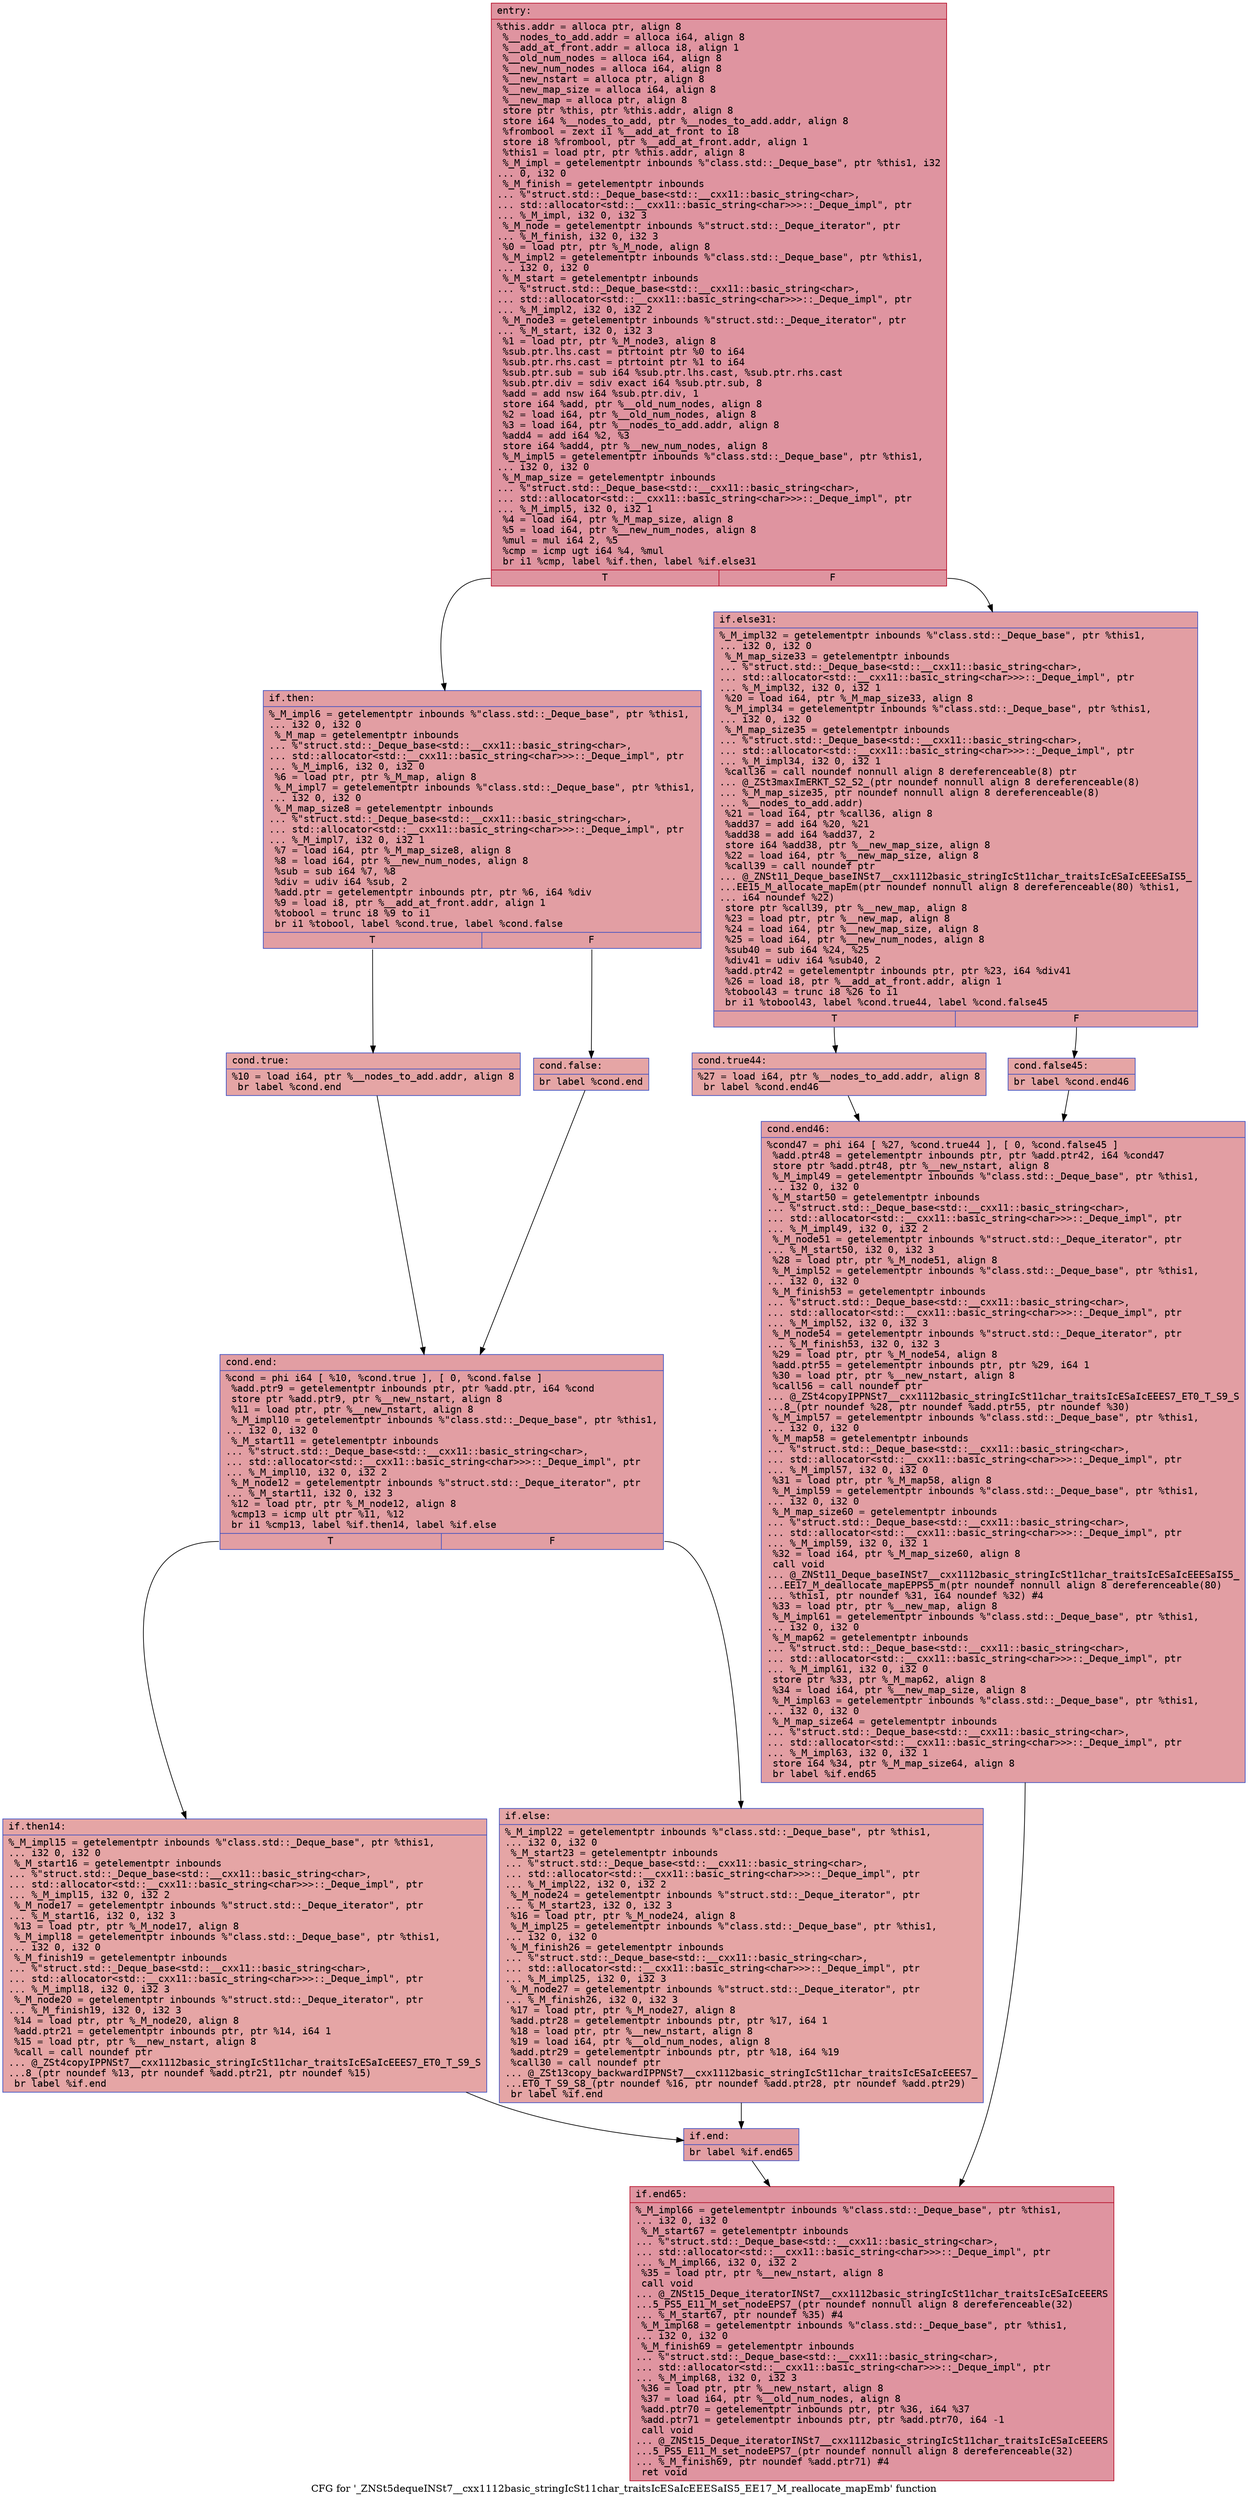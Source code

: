 digraph "CFG for '_ZNSt5dequeINSt7__cxx1112basic_stringIcSt11char_traitsIcESaIcEEESaIS5_EE17_M_reallocate_mapEmb' function" {
	label="CFG for '_ZNSt5dequeINSt7__cxx1112basic_stringIcSt11char_traitsIcESaIcEEESaIS5_EE17_M_reallocate_mapEmb' function";

	Node0x5651cd8ea0a0 [shape=record,color="#b70d28ff", style=filled, fillcolor="#b70d2870" fontname="Courier",label="{entry:\l|  %this.addr = alloca ptr, align 8\l  %__nodes_to_add.addr = alloca i64, align 8\l  %__add_at_front.addr = alloca i8, align 1\l  %__old_num_nodes = alloca i64, align 8\l  %__new_num_nodes = alloca i64, align 8\l  %__new_nstart = alloca ptr, align 8\l  %__new_map_size = alloca i64, align 8\l  %__new_map = alloca ptr, align 8\l  store ptr %this, ptr %this.addr, align 8\l  store i64 %__nodes_to_add, ptr %__nodes_to_add.addr, align 8\l  %frombool = zext i1 %__add_at_front to i8\l  store i8 %frombool, ptr %__add_at_front.addr, align 1\l  %this1 = load ptr, ptr %this.addr, align 8\l  %_M_impl = getelementptr inbounds %\"class.std::_Deque_base\", ptr %this1, i32\l... 0, i32 0\l  %_M_finish = getelementptr inbounds\l... %\"struct.std::_Deque_base\<std::__cxx11::basic_string\<char\>,\l... std::allocator\<std::__cxx11::basic_string\<char\>\>\>::_Deque_impl\", ptr\l... %_M_impl, i32 0, i32 3\l  %_M_node = getelementptr inbounds %\"struct.std::_Deque_iterator\", ptr\l... %_M_finish, i32 0, i32 3\l  %0 = load ptr, ptr %_M_node, align 8\l  %_M_impl2 = getelementptr inbounds %\"class.std::_Deque_base\", ptr %this1,\l... i32 0, i32 0\l  %_M_start = getelementptr inbounds\l... %\"struct.std::_Deque_base\<std::__cxx11::basic_string\<char\>,\l... std::allocator\<std::__cxx11::basic_string\<char\>\>\>::_Deque_impl\", ptr\l... %_M_impl2, i32 0, i32 2\l  %_M_node3 = getelementptr inbounds %\"struct.std::_Deque_iterator\", ptr\l... %_M_start, i32 0, i32 3\l  %1 = load ptr, ptr %_M_node3, align 8\l  %sub.ptr.lhs.cast = ptrtoint ptr %0 to i64\l  %sub.ptr.rhs.cast = ptrtoint ptr %1 to i64\l  %sub.ptr.sub = sub i64 %sub.ptr.lhs.cast, %sub.ptr.rhs.cast\l  %sub.ptr.div = sdiv exact i64 %sub.ptr.sub, 8\l  %add = add nsw i64 %sub.ptr.div, 1\l  store i64 %add, ptr %__old_num_nodes, align 8\l  %2 = load i64, ptr %__old_num_nodes, align 8\l  %3 = load i64, ptr %__nodes_to_add.addr, align 8\l  %add4 = add i64 %2, %3\l  store i64 %add4, ptr %__new_num_nodes, align 8\l  %_M_impl5 = getelementptr inbounds %\"class.std::_Deque_base\", ptr %this1,\l... i32 0, i32 0\l  %_M_map_size = getelementptr inbounds\l... %\"struct.std::_Deque_base\<std::__cxx11::basic_string\<char\>,\l... std::allocator\<std::__cxx11::basic_string\<char\>\>\>::_Deque_impl\", ptr\l... %_M_impl5, i32 0, i32 1\l  %4 = load i64, ptr %_M_map_size, align 8\l  %5 = load i64, ptr %__new_num_nodes, align 8\l  %mul = mul i64 2, %5\l  %cmp = icmp ugt i64 %4, %mul\l  br i1 %cmp, label %if.then, label %if.else31\l|{<s0>T|<s1>F}}"];
	Node0x5651cd8ea0a0:s0 -> Node0x5651cd8ebc30[tooltip="entry -> if.then\nProbability 50.00%" ];
	Node0x5651cd8ea0a0:s1 -> Node0x5651cd8ebca0[tooltip="entry -> if.else31\nProbability 50.00%" ];
	Node0x5651cd8ebc30 [shape=record,color="#3d50c3ff", style=filled, fillcolor="#be242e70" fontname="Courier",label="{if.then:\l|  %_M_impl6 = getelementptr inbounds %\"class.std::_Deque_base\", ptr %this1,\l... i32 0, i32 0\l  %_M_map = getelementptr inbounds\l... %\"struct.std::_Deque_base\<std::__cxx11::basic_string\<char\>,\l... std::allocator\<std::__cxx11::basic_string\<char\>\>\>::_Deque_impl\", ptr\l... %_M_impl6, i32 0, i32 0\l  %6 = load ptr, ptr %_M_map, align 8\l  %_M_impl7 = getelementptr inbounds %\"class.std::_Deque_base\", ptr %this1,\l... i32 0, i32 0\l  %_M_map_size8 = getelementptr inbounds\l... %\"struct.std::_Deque_base\<std::__cxx11::basic_string\<char\>,\l... std::allocator\<std::__cxx11::basic_string\<char\>\>\>::_Deque_impl\", ptr\l... %_M_impl7, i32 0, i32 1\l  %7 = load i64, ptr %_M_map_size8, align 8\l  %8 = load i64, ptr %__new_num_nodes, align 8\l  %sub = sub i64 %7, %8\l  %div = udiv i64 %sub, 2\l  %add.ptr = getelementptr inbounds ptr, ptr %6, i64 %div\l  %9 = load i8, ptr %__add_at_front.addr, align 1\l  %tobool = trunc i8 %9 to i1\l  br i1 %tobool, label %cond.true, label %cond.false\l|{<s0>T|<s1>F}}"];
	Node0x5651cd8ebc30:s0 -> Node0x5651cd8ec630[tooltip="if.then -> cond.true\nProbability 50.00%" ];
	Node0x5651cd8ebc30:s1 -> Node0x5651cd8ec680[tooltip="if.then -> cond.false\nProbability 50.00%" ];
	Node0x5651cd8ec630 [shape=record,color="#3d50c3ff", style=filled, fillcolor="#c5333470" fontname="Courier",label="{cond.true:\l|  %10 = load i64, ptr %__nodes_to_add.addr, align 8\l  br label %cond.end\l}"];
	Node0x5651cd8ec630 -> Node0x5651cd8ec860[tooltip="cond.true -> cond.end\nProbability 100.00%" ];
	Node0x5651cd8ec680 [shape=record,color="#3d50c3ff", style=filled, fillcolor="#c5333470" fontname="Courier",label="{cond.false:\l|  br label %cond.end\l}"];
	Node0x5651cd8ec680 -> Node0x5651cd8ec860[tooltip="cond.false -> cond.end\nProbability 100.00%" ];
	Node0x5651cd8ec860 [shape=record,color="#3d50c3ff", style=filled, fillcolor="#be242e70" fontname="Courier",label="{cond.end:\l|  %cond = phi i64 [ %10, %cond.true ], [ 0, %cond.false ]\l  %add.ptr9 = getelementptr inbounds ptr, ptr %add.ptr, i64 %cond\l  store ptr %add.ptr9, ptr %__new_nstart, align 8\l  %11 = load ptr, ptr %__new_nstart, align 8\l  %_M_impl10 = getelementptr inbounds %\"class.std::_Deque_base\", ptr %this1,\l... i32 0, i32 0\l  %_M_start11 = getelementptr inbounds\l... %\"struct.std::_Deque_base\<std::__cxx11::basic_string\<char\>,\l... std::allocator\<std::__cxx11::basic_string\<char\>\>\>::_Deque_impl\", ptr\l... %_M_impl10, i32 0, i32 2\l  %_M_node12 = getelementptr inbounds %\"struct.std::_Deque_iterator\", ptr\l... %_M_start11, i32 0, i32 3\l  %12 = load ptr, ptr %_M_node12, align 8\l  %cmp13 = icmp ult ptr %11, %12\l  br i1 %cmp13, label %if.then14, label %if.else\l|{<s0>T|<s1>F}}"];
	Node0x5651cd8ec860:s0 -> Node0x5651cd8eb350[tooltip="cond.end -> if.then14\nProbability 50.00%" ];
	Node0x5651cd8ec860:s1 -> Node0x5651cd8eb3d0[tooltip="cond.end -> if.else\nProbability 50.00%" ];
	Node0x5651cd8eb350 [shape=record,color="#3d50c3ff", style=filled, fillcolor="#c5333470" fontname="Courier",label="{if.then14:\l|  %_M_impl15 = getelementptr inbounds %\"class.std::_Deque_base\", ptr %this1,\l... i32 0, i32 0\l  %_M_start16 = getelementptr inbounds\l... %\"struct.std::_Deque_base\<std::__cxx11::basic_string\<char\>,\l... std::allocator\<std::__cxx11::basic_string\<char\>\>\>::_Deque_impl\", ptr\l... %_M_impl15, i32 0, i32 2\l  %_M_node17 = getelementptr inbounds %\"struct.std::_Deque_iterator\", ptr\l... %_M_start16, i32 0, i32 3\l  %13 = load ptr, ptr %_M_node17, align 8\l  %_M_impl18 = getelementptr inbounds %\"class.std::_Deque_base\", ptr %this1,\l... i32 0, i32 0\l  %_M_finish19 = getelementptr inbounds\l... %\"struct.std::_Deque_base\<std::__cxx11::basic_string\<char\>,\l... std::allocator\<std::__cxx11::basic_string\<char\>\>\>::_Deque_impl\", ptr\l... %_M_impl18, i32 0, i32 3\l  %_M_node20 = getelementptr inbounds %\"struct.std::_Deque_iterator\", ptr\l... %_M_finish19, i32 0, i32 3\l  %14 = load ptr, ptr %_M_node20, align 8\l  %add.ptr21 = getelementptr inbounds ptr, ptr %14, i64 1\l  %15 = load ptr, ptr %__new_nstart, align 8\l  %call = call noundef ptr\l... @_ZSt4copyIPPNSt7__cxx1112basic_stringIcSt11char_traitsIcESaIcEEES7_ET0_T_S9_S\l...8_(ptr noundef %13, ptr noundef %add.ptr21, ptr noundef %15)\l  br label %if.end\l}"];
	Node0x5651cd8eb350 -> Node0x5651cd8edda0[tooltip="if.then14 -> if.end\nProbability 100.00%" ];
	Node0x5651cd8eb3d0 [shape=record,color="#3d50c3ff", style=filled, fillcolor="#c5333470" fontname="Courier",label="{if.else:\l|  %_M_impl22 = getelementptr inbounds %\"class.std::_Deque_base\", ptr %this1,\l... i32 0, i32 0\l  %_M_start23 = getelementptr inbounds\l... %\"struct.std::_Deque_base\<std::__cxx11::basic_string\<char\>,\l... std::allocator\<std::__cxx11::basic_string\<char\>\>\>::_Deque_impl\", ptr\l... %_M_impl22, i32 0, i32 2\l  %_M_node24 = getelementptr inbounds %\"struct.std::_Deque_iterator\", ptr\l... %_M_start23, i32 0, i32 3\l  %16 = load ptr, ptr %_M_node24, align 8\l  %_M_impl25 = getelementptr inbounds %\"class.std::_Deque_base\", ptr %this1,\l... i32 0, i32 0\l  %_M_finish26 = getelementptr inbounds\l... %\"struct.std::_Deque_base\<std::__cxx11::basic_string\<char\>,\l... std::allocator\<std::__cxx11::basic_string\<char\>\>\>::_Deque_impl\", ptr\l... %_M_impl25, i32 0, i32 3\l  %_M_node27 = getelementptr inbounds %\"struct.std::_Deque_iterator\", ptr\l... %_M_finish26, i32 0, i32 3\l  %17 = load ptr, ptr %_M_node27, align 8\l  %add.ptr28 = getelementptr inbounds ptr, ptr %17, i64 1\l  %18 = load ptr, ptr %__new_nstart, align 8\l  %19 = load i64, ptr %__old_num_nodes, align 8\l  %add.ptr29 = getelementptr inbounds ptr, ptr %18, i64 %19\l  %call30 = call noundef ptr\l... @_ZSt13copy_backwardIPPNSt7__cxx1112basic_stringIcSt11char_traitsIcESaIcEEES7_\l...ET0_T_S9_S8_(ptr noundef %16, ptr noundef %add.ptr28, ptr noundef %add.ptr29)\l  br label %if.end\l}"];
	Node0x5651cd8eb3d0 -> Node0x5651cd8edda0[tooltip="if.else -> if.end\nProbability 100.00%" ];
	Node0x5651cd8edda0 [shape=record,color="#3d50c3ff", style=filled, fillcolor="#be242e70" fontname="Courier",label="{if.end:\l|  br label %if.end65\l}"];
	Node0x5651cd8edda0 -> Node0x5651cd8ee990[tooltip="if.end -> if.end65\nProbability 100.00%" ];
	Node0x5651cd8ebca0 [shape=record,color="#3d50c3ff", style=filled, fillcolor="#be242e70" fontname="Courier",label="{if.else31:\l|  %_M_impl32 = getelementptr inbounds %\"class.std::_Deque_base\", ptr %this1,\l... i32 0, i32 0\l  %_M_map_size33 = getelementptr inbounds\l... %\"struct.std::_Deque_base\<std::__cxx11::basic_string\<char\>,\l... std::allocator\<std::__cxx11::basic_string\<char\>\>\>::_Deque_impl\", ptr\l... %_M_impl32, i32 0, i32 1\l  %20 = load i64, ptr %_M_map_size33, align 8\l  %_M_impl34 = getelementptr inbounds %\"class.std::_Deque_base\", ptr %this1,\l... i32 0, i32 0\l  %_M_map_size35 = getelementptr inbounds\l... %\"struct.std::_Deque_base\<std::__cxx11::basic_string\<char\>,\l... std::allocator\<std::__cxx11::basic_string\<char\>\>\>::_Deque_impl\", ptr\l... %_M_impl34, i32 0, i32 1\l  %call36 = call noundef nonnull align 8 dereferenceable(8) ptr\l... @_ZSt3maxImERKT_S2_S2_(ptr noundef nonnull align 8 dereferenceable(8)\l... %_M_map_size35, ptr noundef nonnull align 8 dereferenceable(8)\l... %__nodes_to_add.addr)\l  %21 = load i64, ptr %call36, align 8\l  %add37 = add i64 %20, %21\l  %add38 = add i64 %add37, 2\l  store i64 %add38, ptr %__new_map_size, align 8\l  %22 = load i64, ptr %__new_map_size, align 8\l  %call39 = call noundef ptr\l... @_ZNSt11_Deque_baseINSt7__cxx1112basic_stringIcSt11char_traitsIcESaIcEEESaIS5_\l...EE15_M_allocate_mapEm(ptr noundef nonnull align 8 dereferenceable(80) %this1,\l... i64 noundef %22)\l  store ptr %call39, ptr %__new_map, align 8\l  %23 = load ptr, ptr %__new_map, align 8\l  %24 = load i64, ptr %__new_map_size, align 8\l  %25 = load i64, ptr %__new_num_nodes, align 8\l  %sub40 = sub i64 %24, %25\l  %div41 = udiv i64 %sub40, 2\l  %add.ptr42 = getelementptr inbounds ptr, ptr %23, i64 %div41\l  %26 = load i8, ptr %__add_at_front.addr, align 1\l  %tobool43 = trunc i8 %26 to i1\l  br i1 %tobool43, label %cond.true44, label %cond.false45\l|{<s0>T|<s1>F}}"];
	Node0x5651cd8ebca0:s0 -> Node0x5651cd8ef9e0[tooltip="if.else31 -> cond.true44\nProbability 50.00%" ];
	Node0x5651cd8ebca0:s1 -> Node0x5651cd8efa30[tooltip="if.else31 -> cond.false45\nProbability 50.00%" ];
	Node0x5651cd8ef9e0 [shape=record,color="#3d50c3ff", style=filled, fillcolor="#c5333470" fontname="Courier",label="{cond.true44:\l|  %27 = load i64, ptr %__nodes_to_add.addr, align 8\l  br label %cond.end46\l}"];
	Node0x5651cd8ef9e0 -> Node0x5651cd8efca0[tooltip="cond.true44 -> cond.end46\nProbability 100.00%" ];
	Node0x5651cd8efa30 [shape=record,color="#3d50c3ff", style=filled, fillcolor="#c5333470" fontname="Courier",label="{cond.false45:\l|  br label %cond.end46\l}"];
	Node0x5651cd8efa30 -> Node0x5651cd8efca0[tooltip="cond.false45 -> cond.end46\nProbability 100.00%" ];
	Node0x5651cd8efca0 [shape=record,color="#3d50c3ff", style=filled, fillcolor="#be242e70" fontname="Courier",label="{cond.end46:\l|  %cond47 = phi i64 [ %27, %cond.true44 ], [ 0, %cond.false45 ]\l  %add.ptr48 = getelementptr inbounds ptr, ptr %add.ptr42, i64 %cond47\l  store ptr %add.ptr48, ptr %__new_nstart, align 8\l  %_M_impl49 = getelementptr inbounds %\"class.std::_Deque_base\", ptr %this1,\l... i32 0, i32 0\l  %_M_start50 = getelementptr inbounds\l... %\"struct.std::_Deque_base\<std::__cxx11::basic_string\<char\>,\l... std::allocator\<std::__cxx11::basic_string\<char\>\>\>::_Deque_impl\", ptr\l... %_M_impl49, i32 0, i32 2\l  %_M_node51 = getelementptr inbounds %\"struct.std::_Deque_iterator\", ptr\l... %_M_start50, i32 0, i32 3\l  %28 = load ptr, ptr %_M_node51, align 8\l  %_M_impl52 = getelementptr inbounds %\"class.std::_Deque_base\", ptr %this1,\l... i32 0, i32 0\l  %_M_finish53 = getelementptr inbounds\l... %\"struct.std::_Deque_base\<std::__cxx11::basic_string\<char\>,\l... std::allocator\<std::__cxx11::basic_string\<char\>\>\>::_Deque_impl\", ptr\l... %_M_impl52, i32 0, i32 3\l  %_M_node54 = getelementptr inbounds %\"struct.std::_Deque_iterator\", ptr\l... %_M_finish53, i32 0, i32 3\l  %29 = load ptr, ptr %_M_node54, align 8\l  %add.ptr55 = getelementptr inbounds ptr, ptr %29, i64 1\l  %30 = load ptr, ptr %__new_nstart, align 8\l  %call56 = call noundef ptr\l... @_ZSt4copyIPPNSt7__cxx1112basic_stringIcSt11char_traitsIcESaIcEEES7_ET0_T_S9_S\l...8_(ptr noundef %28, ptr noundef %add.ptr55, ptr noundef %30)\l  %_M_impl57 = getelementptr inbounds %\"class.std::_Deque_base\", ptr %this1,\l... i32 0, i32 0\l  %_M_map58 = getelementptr inbounds\l... %\"struct.std::_Deque_base\<std::__cxx11::basic_string\<char\>,\l... std::allocator\<std::__cxx11::basic_string\<char\>\>\>::_Deque_impl\", ptr\l... %_M_impl57, i32 0, i32 0\l  %31 = load ptr, ptr %_M_map58, align 8\l  %_M_impl59 = getelementptr inbounds %\"class.std::_Deque_base\", ptr %this1,\l... i32 0, i32 0\l  %_M_map_size60 = getelementptr inbounds\l... %\"struct.std::_Deque_base\<std::__cxx11::basic_string\<char\>,\l... std::allocator\<std::__cxx11::basic_string\<char\>\>\>::_Deque_impl\", ptr\l... %_M_impl59, i32 0, i32 1\l  %32 = load i64, ptr %_M_map_size60, align 8\l  call void\l... @_ZNSt11_Deque_baseINSt7__cxx1112basic_stringIcSt11char_traitsIcESaIcEEESaIS5_\l...EE17_M_deallocate_mapEPPS5_m(ptr noundef nonnull align 8 dereferenceable(80)\l... %this1, ptr noundef %31, i64 noundef %32) #4\l  %33 = load ptr, ptr %__new_map, align 8\l  %_M_impl61 = getelementptr inbounds %\"class.std::_Deque_base\", ptr %this1,\l... i32 0, i32 0\l  %_M_map62 = getelementptr inbounds\l... %\"struct.std::_Deque_base\<std::__cxx11::basic_string\<char\>,\l... std::allocator\<std::__cxx11::basic_string\<char\>\>\>::_Deque_impl\", ptr\l... %_M_impl61, i32 0, i32 0\l  store ptr %33, ptr %_M_map62, align 8\l  %34 = load i64, ptr %__new_map_size, align 8\l  %_M_impl63 = getelementptr inbounds %\"class.std::_Deque_base\", ptr %this1,\l... i32 0, i32 0\l  %_M_map_size64 = getelementptr inbounds\l... %\"struct.std::_Deque_base\<std::__cxx11::basic_string\<char\>,\l... std::allocator\<std::__cxx11::basic_string\<char\>\>\>::_Deque_impl\", ptr\l... %_M_impl63, i32 0, i32 1\l  store i64 %34, ptr %_M_map_size64, align 8\l  br label %if.end65\l}"];
	Node0x5651cd8efca0 -> Node0x5651cd8ee990[tooltip="cond.end46 -> if.end65\nProbability 100.00%" ];
	Node0x5651cd8ee990 [shape=record,color="#b70d28ff", style=filled, fillcolor="#b70d2870" fontname="Courier",label="{if.end65:\l|  %_M_impl66 = getelementptr inbounds %\"class.std::_Deque_base\", ptr %this1,\l... i32 0, i32 0\l  %_M_start67 = getelementptr inbounds\l... %\"struct.std::_Deque_base\<std::__cxx11::basic_string\<char\>,\l... std::allocator\<std::__cxx11::basic_string\<char\>\>\>::_Deque_impl\", ptr\l... %_M_impl66, i32 0, i32 2\l  %35 = load ptr, ptr %__new_nstart, align 8\l  call void\l... @_ZNSt15_Deque_iteratorINSt7__cxx1112basic_stringIcSt11char_traitsIcESaIcEEERS\l...5_PS5_E11_M_set_nodeEPS7_(ptr noundef nonnull align 8 dereferenceable(32)\l... %_M_start67, ptr noundef %35) #4\l  %_M_impl68 = getelementptr inbounds %\"class.std::_Deque_base\", ptr %this1,\l... i32 0, i32 0\l  %_M_finish69 = getelementptr inbounds\l... %\"struct.std::_Deque_base\<std::__cxx11::basic_string\<char\>,\l... std::allocator\<std::__cxx11::basic_string\<char\>\>\>::_Deque_impl\", ptr\l... %_M_impl68, i32 0, i32 3\l  %36 = load ptr, ptr %__new_nstart, align 8\l  %37 = load i64, ptr %__old_num_nodes, align 8\l  %add.ptr70 = getelementptr inbounds ptr, ptr %36, i64 %37\l  %add.ptr71 = getelementptr inbounds ptr, ptr %add.ptr70, i64 -1\l  call void\l... @_ZNSt15_Deque_iteratorINSt7__cxx1112basic_stringIcSt11char_traitsIcESaIcEEERS\l...5_PS5_E11_M_set_nodeEPS7_(ptr noundef nonnull align 8 dereferenceable(32)\l... %_M_finish69, ptr noundef %add.ptr71) #4\l  ret void\l}"];
}
